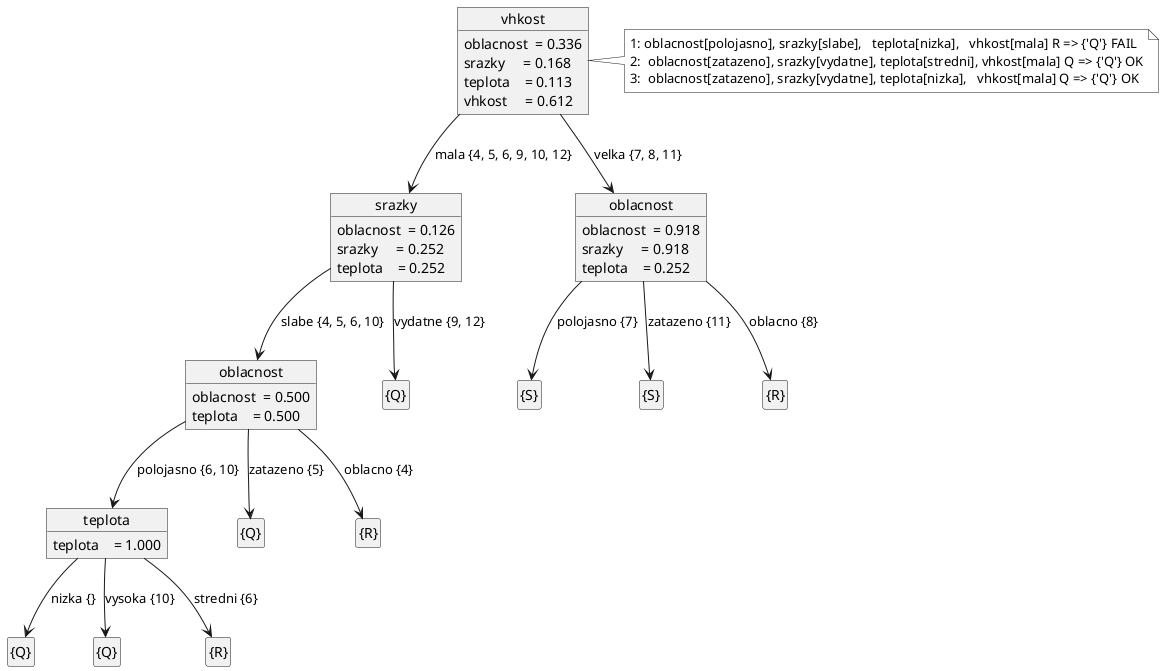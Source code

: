 @startuml ID3 Decision Tree 1
hide circle
skinparam shadowing false
skinparam noteShadowing false
skinparam NoteBackgroundColor white
hide empty members
hide empty methods

object "vhkost" as v
object v {
    oblacnost  = 0.336
    srazky     = 0.168
    teplota    = 0.113
    vhkost     = 0.612
}

note right
1: oblacnost[polojasno], srazky[slabe],   teplota[nizka],   vhkost[mala] R => {'Q'} FAIL
2:  oblacnost[zatazeno], srazky[vydatne], teplota[stredni], vhkost[mala] Q => {'Q'} OK
3:  oblacnost[zatazeno], srazky[vydatne], teplota[nizka],   vhkost[mala] Q => {'Q'} OK
end note

object "srazky" as s
object s {
    oblacnost  = 0.126
    srazky     = 0.252
    teplota    = 0.252
}

object "oblacnost" as o1
object o1 {
    oblacnost  = 0.500
    teplota    = 0.500
}

object "teplota" as t
object t {
    teplota    = 1.000
}

object "oblacnost" as o2
object o2 {
    oblacnost  = 0.918
    srazky     = 0.918
    teplota    = 0.252
}


v --> s  : mala {4, 5, 6, 9, 10, 12}
v --> o2 : velka {7, 8, 11}

class "{Q}" as q1
s --> o1 : slabe {4, 5, 6, 10}
s --> q1 :  vydatne {9, 12}

class "{Q}" as q2
class "{Q}" as q3
class "{Q}" as q4
class "{R}" as r1
class "{R}" as r2
o1 --> t : polojasno {6, 10}
o1 --> r2 : oblacno {4}
o1 --> q4 : zatazeno {5}
t --> q2 : nizka {}
t --> r1 : stredni {6}
t --> q3 : vysoka {10}

class "{S}" as s1
class "{S}" as s2
class "{R}" as r3
o2 --> s1 : polojasno {7}
o2 --> r3 : oblacno {8}
o2 --> s2 : zatazeno {11}

@enduml